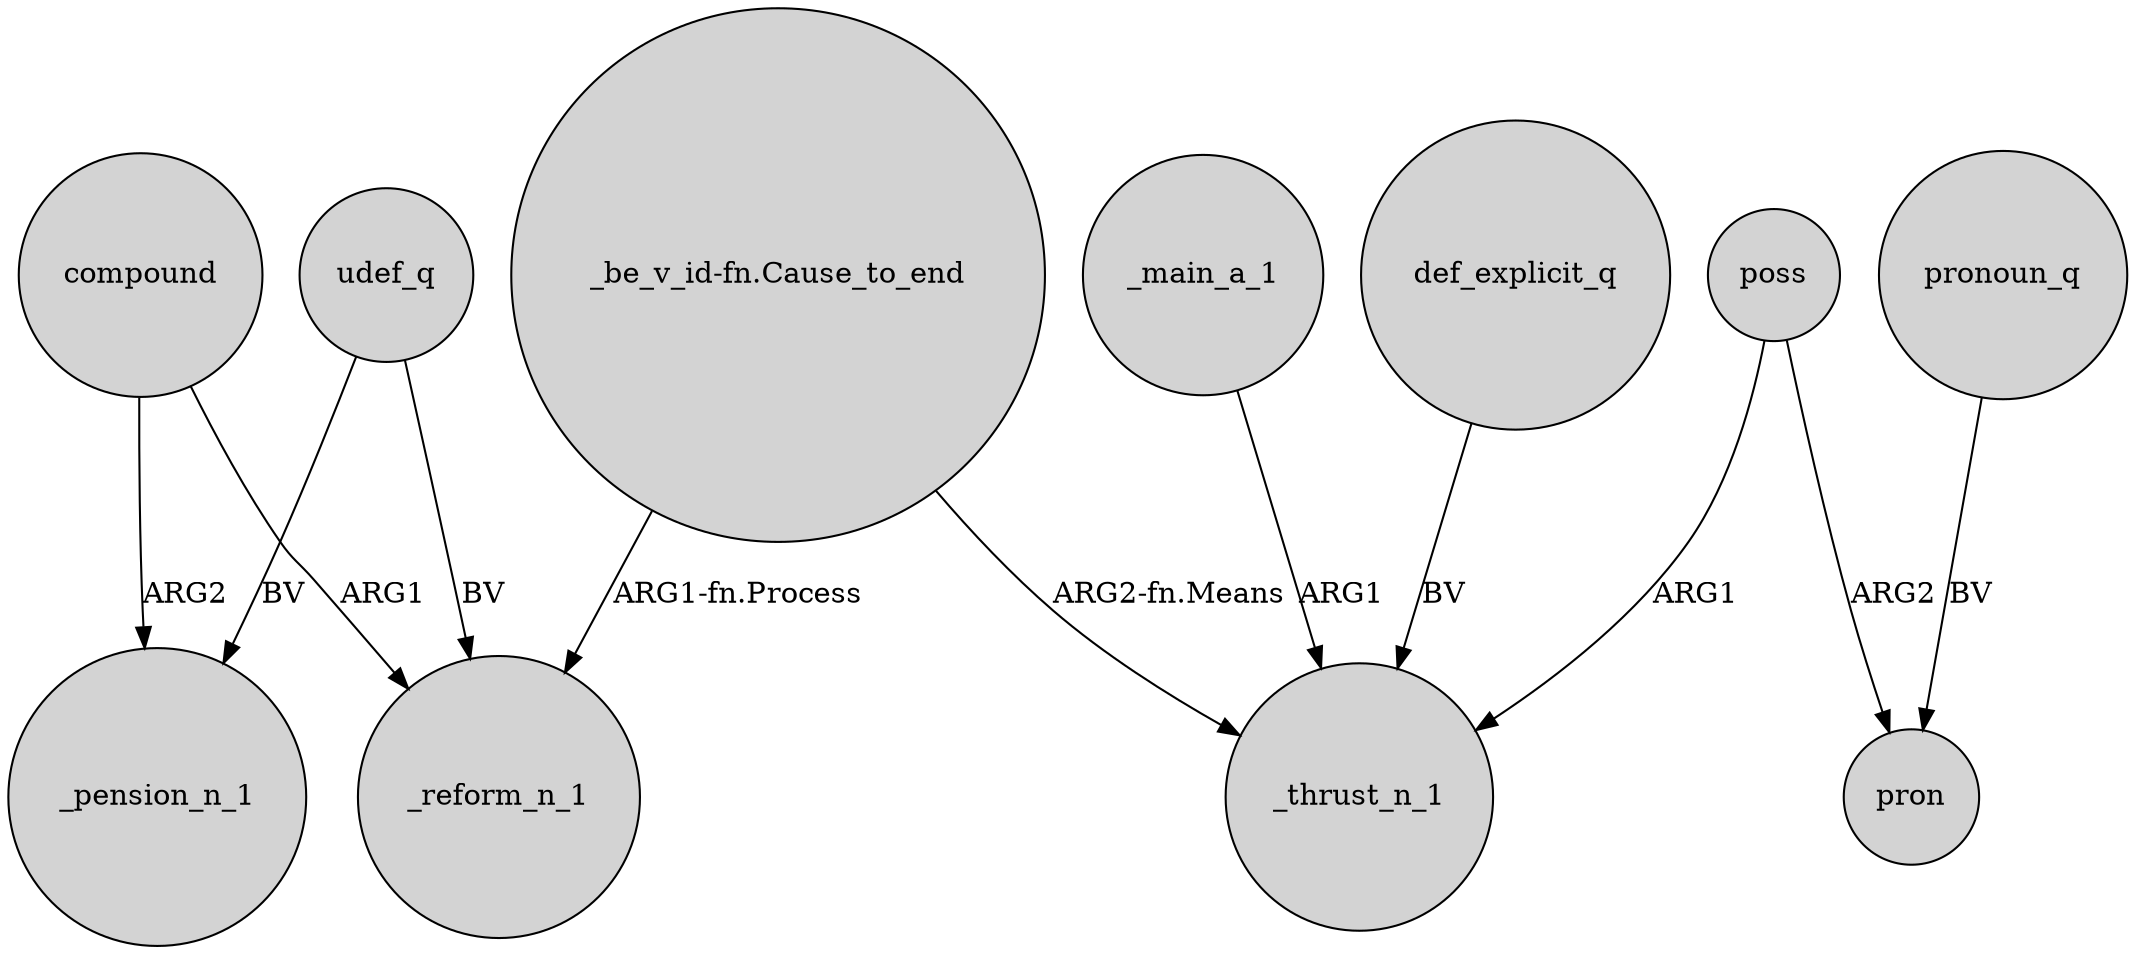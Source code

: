 digraph {
	node [shape=circle style=filled]
	compound -> _reform_n_1 [label=ARG1]
	udef_q -> _reform_n_1 [label=BV]
	"_be_v_id-fn.Cause_to_end" -> _thrust_n_1 [label="ARG2-fn.Means"]
	poss -> _thrust_n_1 [label=ARG1]
	_main_a_1 -> _thrust_n_1 [label=ARG1]
	def_explicit_q -> _thrust_n_1 [label=BV]
	"_be_v_id-fn.Cause_to_end" -> _reform_n_1 [label="ARG1-fn.Process"]
	pronoun_q -> pron [label=BV]
	udef_q -> _pension_n_1 [label=BV]
	compound -> _pension_n_1 [label=ARG2]
	poss -> pron [label=ARG2]
}
